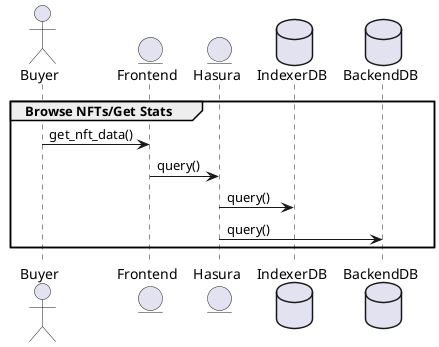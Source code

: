 @startuml sequence
actor       Buyer       as buyer
entity Frontend as front
entity Hasura as hasura
database    IndexerDB    as indexerDB
database    BackendDB    as backendDB


group Browse NFTs/Get Stats
buyer -> front : get_nft_data()
front -> hasura : query()
hasura -> indexerDB : query()
hasura -> backendDB : query()
end

@enduml
